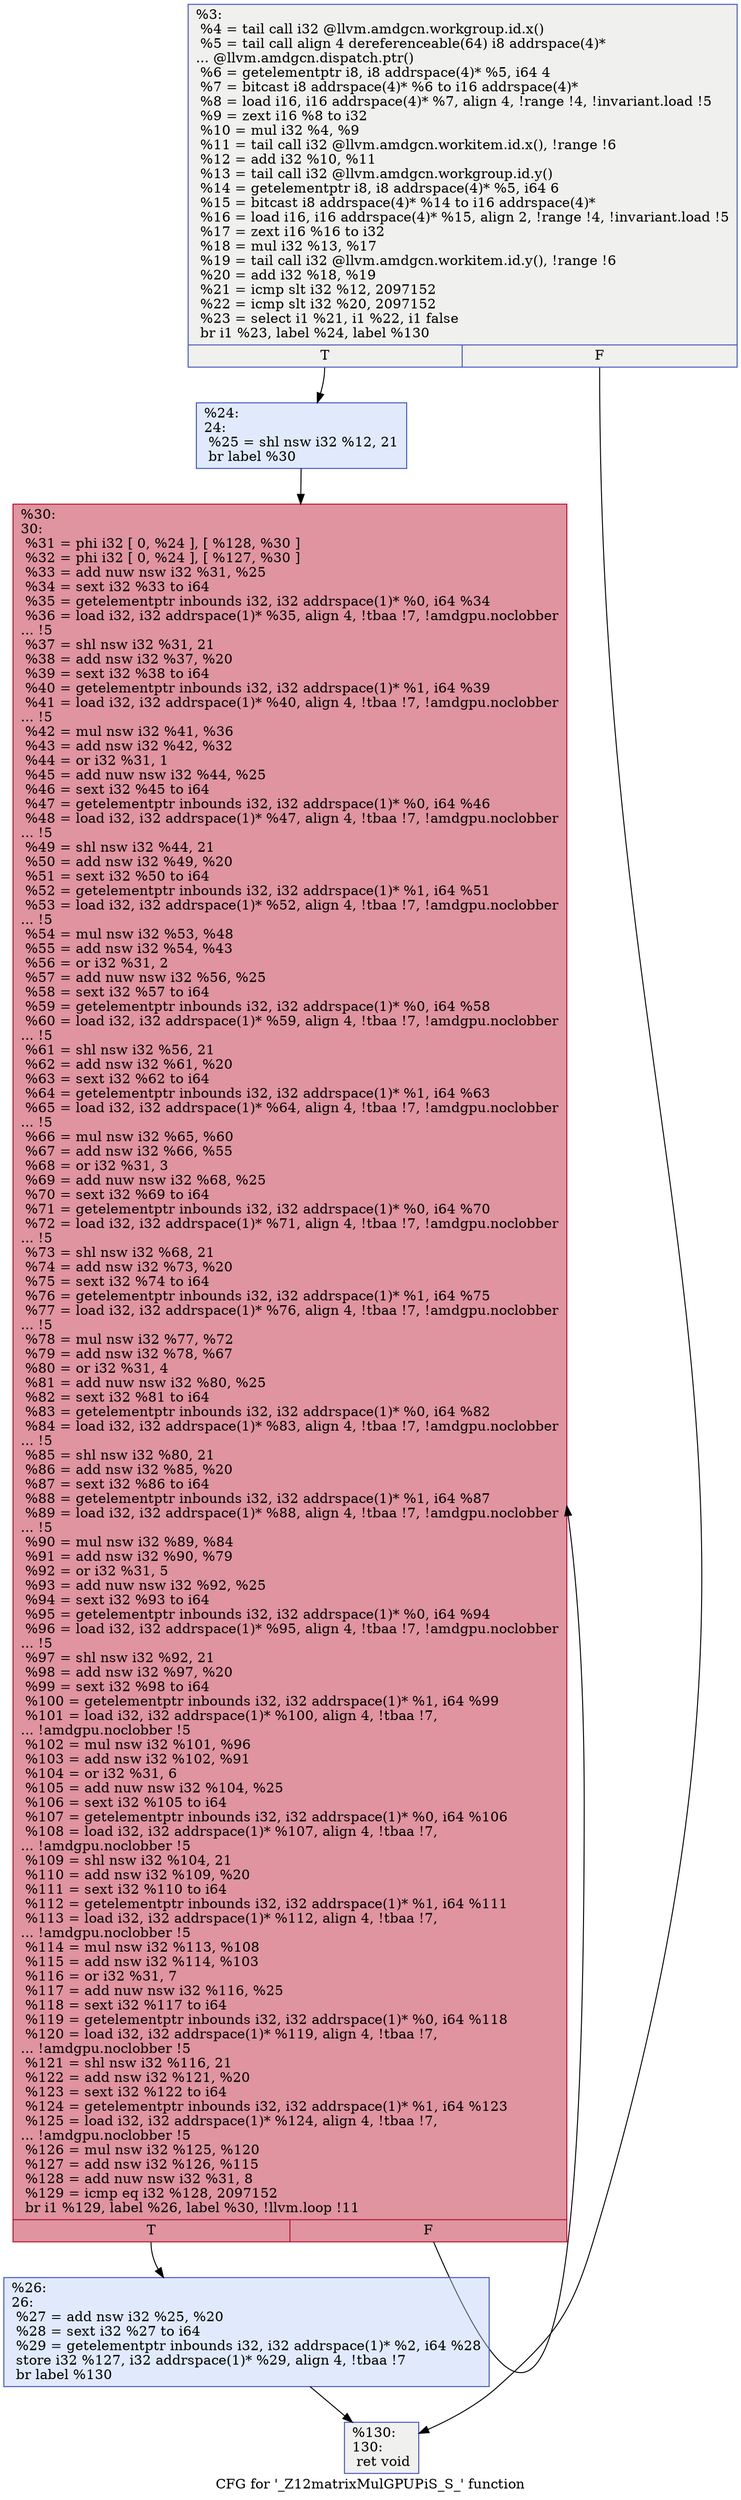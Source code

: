 digraph "CFG for '_Z12matrixMulGPUPiS_S_' function" {
	label="CFG for '_Z12matrixMulGPUPiS_S_' function";

	Node0x6491460 [shape=record,color="#3d50c3ff", style=filled, fillcolor="#dedcdb70",label="{%3:\l  %4 = tail call i32 @llvm.amdgcn.workgroup.id.x()\l  %5 = tail call align 4 dereferenceable(64) i8 addrspace(4)*\l... @llvm.amdgcn.dispatch.ptr()\l  %6 = getelementptr i8, i8 addrspace(4)* %5, i64 4\l  %7 = bitcast i8 addrspace(4)* %6 to i16 addrspace(4)*\l  %8 = load i16, i16 addrspace(4)* %7, align 4, !range !4, !invariant.load !5\l  %9 = zext i16 %8 to i32\l  %10 = mul i32 %4, %9\l  %11 = tail call i32 @llvm.amdgcn.workitem.id.x(), !range !6\l  %12 = add i32 %10, %11\l  %13 = tail call i32 @llvm.amdgcn.workgroup.id.y()\l  %14 = getelementptr i8, i8 addrspace(4)* %5, i64 6\l  %15 = bitcast i8 addrspace(4)* %14 to i16 addrspace(4)*\l  %16 = load i16, i16 addrspace(4)* %15, align 2, !range !4, !invariant.load !5\l  %17 = zext i16 %16 to i32\l  %18 = mul i32 %13, %17\l  %19 = tail call i32 @llvm.amdgcn.workitem.id.y(), !range !6\l  %20 = add i32 %18, %19\l  %21 = icmp slt i32 %12, 2097152\l  %22 = icmp slt i32 %20, 2097152\l  %23 = select i1 %21, i1 %22, i1 false\l  br i1 %23, label %24, label %130\l|{<s0>T|<s1>F}}"];
	Node0x6491460:s0 -> Node0x6494f40;
	Node0x6491460:s1 -> Node0x6494fd0;
	Node0x6494f40 [shape=record,color="#3d50c3ff", style=filled, fillcolor="#b9d0f970",label="{%24:\l24:                                               \l  %25 = shl nsw i32 %12, 21\l  br label %30\l}"];
	Node0x6494f40 -> Node0x64951d0;
	Node0x6495290 [shape=record,color="#3d50c3ff", style=filled, fillcolor="#b9d0f970",label="{%26:\l26:                                               \l  %27 = add nsw i32 %25, %20\l  %28 = sext i32 %27 to i64\l  %29 = getelementptr inbounds i32, i32 addrspace(1)* %2, i64 %28\l  store i32 %127, i32 addrspace(1)* %29, align 4, !tbaa !7\l  br label %130\l}"];
	Node0x6495290 -> Node0x6494fd0;
	Node0x64951d0 [shape=record,color="#b70d28ff", style=filled, fillcolor="#b70d2870",label="{%30:\l30:                                               \l  %31 = phi i32 [ 0, %24 ], [ %128, %30 ]\l  %32 = phi i32 [ 0, %24 ], [ %127, %30 ]\l  %33 = add nuw nsw i32 %31, %25\l  %34 = sext i32 %33 to i64\l  %35 = getelementptr inbounds i32, i32 addrspace(1)* %0, i64 %34\l  %36 = load i32, i32 addrspace(1)* %35, align 4, !tbaa !7, !amdgpu.noclobber\l... !5\l  %37 = shl nsw i32 %31, 21\l  %38 = add nsw i32 %37, %20\l  %39 = sext i32 %38 to i64\l  %40 = getelementptr inbounds i32, i32 addrspace(1)* %1, i64 %39\l  %41 = load i32, i32 addrspace(1)* %40, align 4, !tbaa !7, !amdgpu.noclobber\l... !5\l  %42 = mul nsw i32 %41, %36\l  %43 = add nsw i32 %42, %32\l  %44 = or i32 %31, 1\l  %45 = add nuw nsw i32 %44, %25\l  %46 = sext i32 %45 to i64\l  %47 = getelementptr inbounds i32, i32 addrspace(1)* %0, i64 %46\l  %48 = load i32, i32 addrspace(1)* %47, align 4, !tbaa !7, !amdgpu.noclobber\l... !5\l  %49 = shl nsw i32 %44, 21\l  %50 = add nsw i32 %49, %20\l  %51 = sext i32 %50 to i64\l  %52 = getelementptr inbounds i32, i32 addrspace(1)* %1, i64 %51\l  %53 = load i32, i32 addrspace(1)* %52, align 4, !tbaa !7, !amdgpu.noclobber\l... !5\l  %54 = mul nsw i32 %53, %48\l  %55 = add nsw i32 %54, %43\l  %56 = or i32 %31, 2\l  %57 = add nuw nsw i32 %56, %25\l  %58 = sext i32 %57 to i64\l  %59 = getelementptr inbounds i32, i32 addrspace(1)* %0, i64 %58\l  %60 = load i32, i32 addrspace(1)* %59, align 4, !tbaa !7, !amdgpu.noclobber\l... !5\l  %61 = shl nsw i32 %56, 21\l  %62 = add nsw i32 %61, %20\l  %63 = sext i32 %62 to i64\l  %64 = getelementptr inbounds i32, i32 addrspace(1)* %1, i64 %63\l  %65 = load i32, i32 addrspace(1)* %64, align 4, !tbaa !7, !amdgpu.noclobber\l... !5\l  %66 = mul nsw i32 %65, %60\l  %67 = add nsw i32 %66, %55\l  %68 = or i32 %31, 3\l  %69 = add nuw nsw i32 %68, %25\l  %70 = sext i32 %69 to i64\l  %71 = getelementptr inbounds i32, i32 addrspace(1)* %0, i64 %70\l  %72 = load i32, i32 addrspace(1)* %71, align 4, !tbaa !7, !amdgpu.noclobber\l... !5\l  %73 = shl nsw i32 %68, 21\l  %74 = add nsw i32 %73, %20\l  %75 = sext i32 %74 to i64\l  %76 = getelementptr inbounds i32, i32 addrspace(1)* %1, i64 %75\l  %77 = load i32, i32 addrspace(1)* %76, align 4, !tbaa !7, !amdgpu.noclobber\l... !5\l  %78 = mul nsw i32 %77, %72\l  %79 = add nsw i32 %78, %67\l  %80 = or i32 %31, 4\l  %81 = add nuw nsw i32 %80, %25\l  %82 = sext i32 %81 to i64\l  %83 = getelementptr inbounds i32, i32 addrspace(1)* %0, i64 %82\l  %84 = load i32, i32 addrspace(1)* %83, align 4, !tbaa !7, !amdgpu.noclobber\l... !5\l  %85 = shl nsw i32 %80, 21\l  %86 = add nsw i32 %85, %20\l  %87 = sext i32 %86 to i64\l  %88 = getelementptr inbounds i32, i32 addrspace(1)* %1, i64 %87\l  %89 = load i32, i32 addrspace(1)* %88, align 4, !tbaa !7, !amdgpu.noclobber\l... !5\l  %90 = mul nsw i32 %89, %84\l  %91 = add nsw i32 %90, %79\l  %92 = or i32 %31, 5\l  %93 = add nuw nsw i32 %92, %25\l  %94 = sext i32 %93 to i64\l  %95 = getelementptr inbounds i32, i32 addrspace(1)* %0, i64 %94\l  %96 = load i32, i32 addrspace(1)* %95, align 4, !tbaa !7, !amdgpu.noclobber\l... !5\l  %97 = shl nsw i32 %92, 21\l  %98 = add nsw i32 %97, %20\l  %99 = sext i32 %98 to i64\l  %100 = getelementptr inbounds i32, i32 addrspace(1)* %1, i64 %99\l  %101 = load i32, i32 addrspace(1)* %100, align 4, !tbaa !7,\l... !amdgpu.noclobber !5\l  %102 = mul nsw i32 %101, %96\l  %103 = add nsw i32 %102, %91\l  %104 = or i32 %31, 6\l  %105 = add nuw nsw i32 %104, %25\l  %106 = sext i32 %105 to i64\l  %107 = getelementptr inbounds i32, i32 addrspace(1)* %0, i64 %106\l  %108 = load i32, i32 addrspace(1)* %107, align 4, !tbaa !7,\l... !amdgpu.noclobber !5\l  %109 = shl nsw i32 %104, 21\l  %110 = add nsw i32 %109, %20\l  %111 = sext i32 %110 to i64\l  %112 = getelementptr inbounds i32, i32 addrspace(1)* %1, i64 %111\l  %113 = load i32, i32 addrspace(1)* %112, align 4, !tbaa !7,\l... !amdgpu.noclobber !5\l  %114 = mul nsw i32 %113, %108\l  %115 = add nsw i32 %114, %103\l  %116 = or i32 %31, 7\l  %117 = add nuw nsw i32 %116, %25\l  %118 = sext i32 %117 to i64\l  %119 = getelementptr inbounds i32, i32 addrspace(1)* %0, i64 %118\l  %120 = load i32, i32 addrspace(1)* %119, align 4, !tbaa !7,\l... !amdgpu.noclobber !5\l  %121 = shl nsw i32 %116, 21\l  %122 = add nsw i32 %121, %20\l  %123 = sext i32 %122 to i64\l  %124 = getelementptr inbounds i32, i32 addrspace(1)* %1, i64 %123\l  %125 = load i32, i32 addrspace(1)* %124, align 4, !tbaa !7,\l... !amdgpu.noclobber !5\l  %126 = mul nsw i32 %125, %120\l  %127 = add nsw i32 %126, %115\l  %128 = add nuw nsw i32 %31, 8\l  %129 = icmp eq i32 %128, 2097152\l  br i1 %129, label %26, label %30, !llvm.loop !11\l|{<s0>T|<s1>F}}"];
	Node0x64951d0:s0 -> Node0x6495290;
	Node0x64951d0:s1 -> Node0x64951d0;
	Node0x6494fd0 [shape=record,color="#3d50c3ff", style=filled, fillcolor="#dedcdb70",label="{%130:\l130:                                              \l  ret void\l}"];
}
